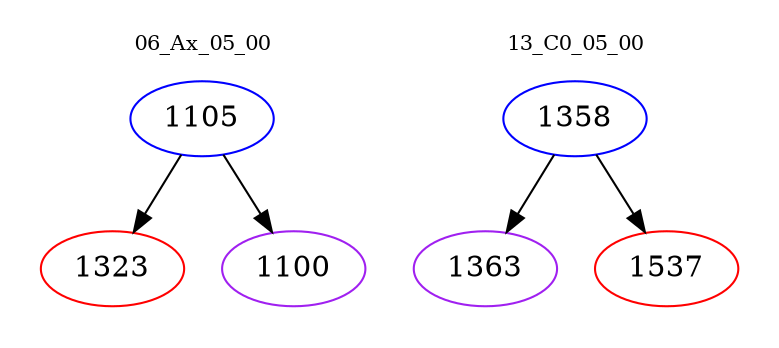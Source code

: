 digraph{
subgraph cluster_0 {
color = white
label = "06_Ax_05_00";
fontsize=10;
T0_1105 [label="1105", color="blue"]
T0_1105 -> T0_1323 [color="black"]
T0_1323 [label="1323", color="red"]
T0_1105 -> T0_1100 [color="black"]
T0_1100 [label="1100", color="purple"]
}
subgraph cluster_1 {
color = white
label = "13_C0_05_00";
fontsize=10;
T1_1358 [label="1358", color="blue"]
T1_1358 -> T1_1363 [color="black"]
T1_1363 [label="1363", color="purple"]
T1_1358 -> T1_1537 [color="black"]
T1_1537 [label="1537", color="red"]
}
}
